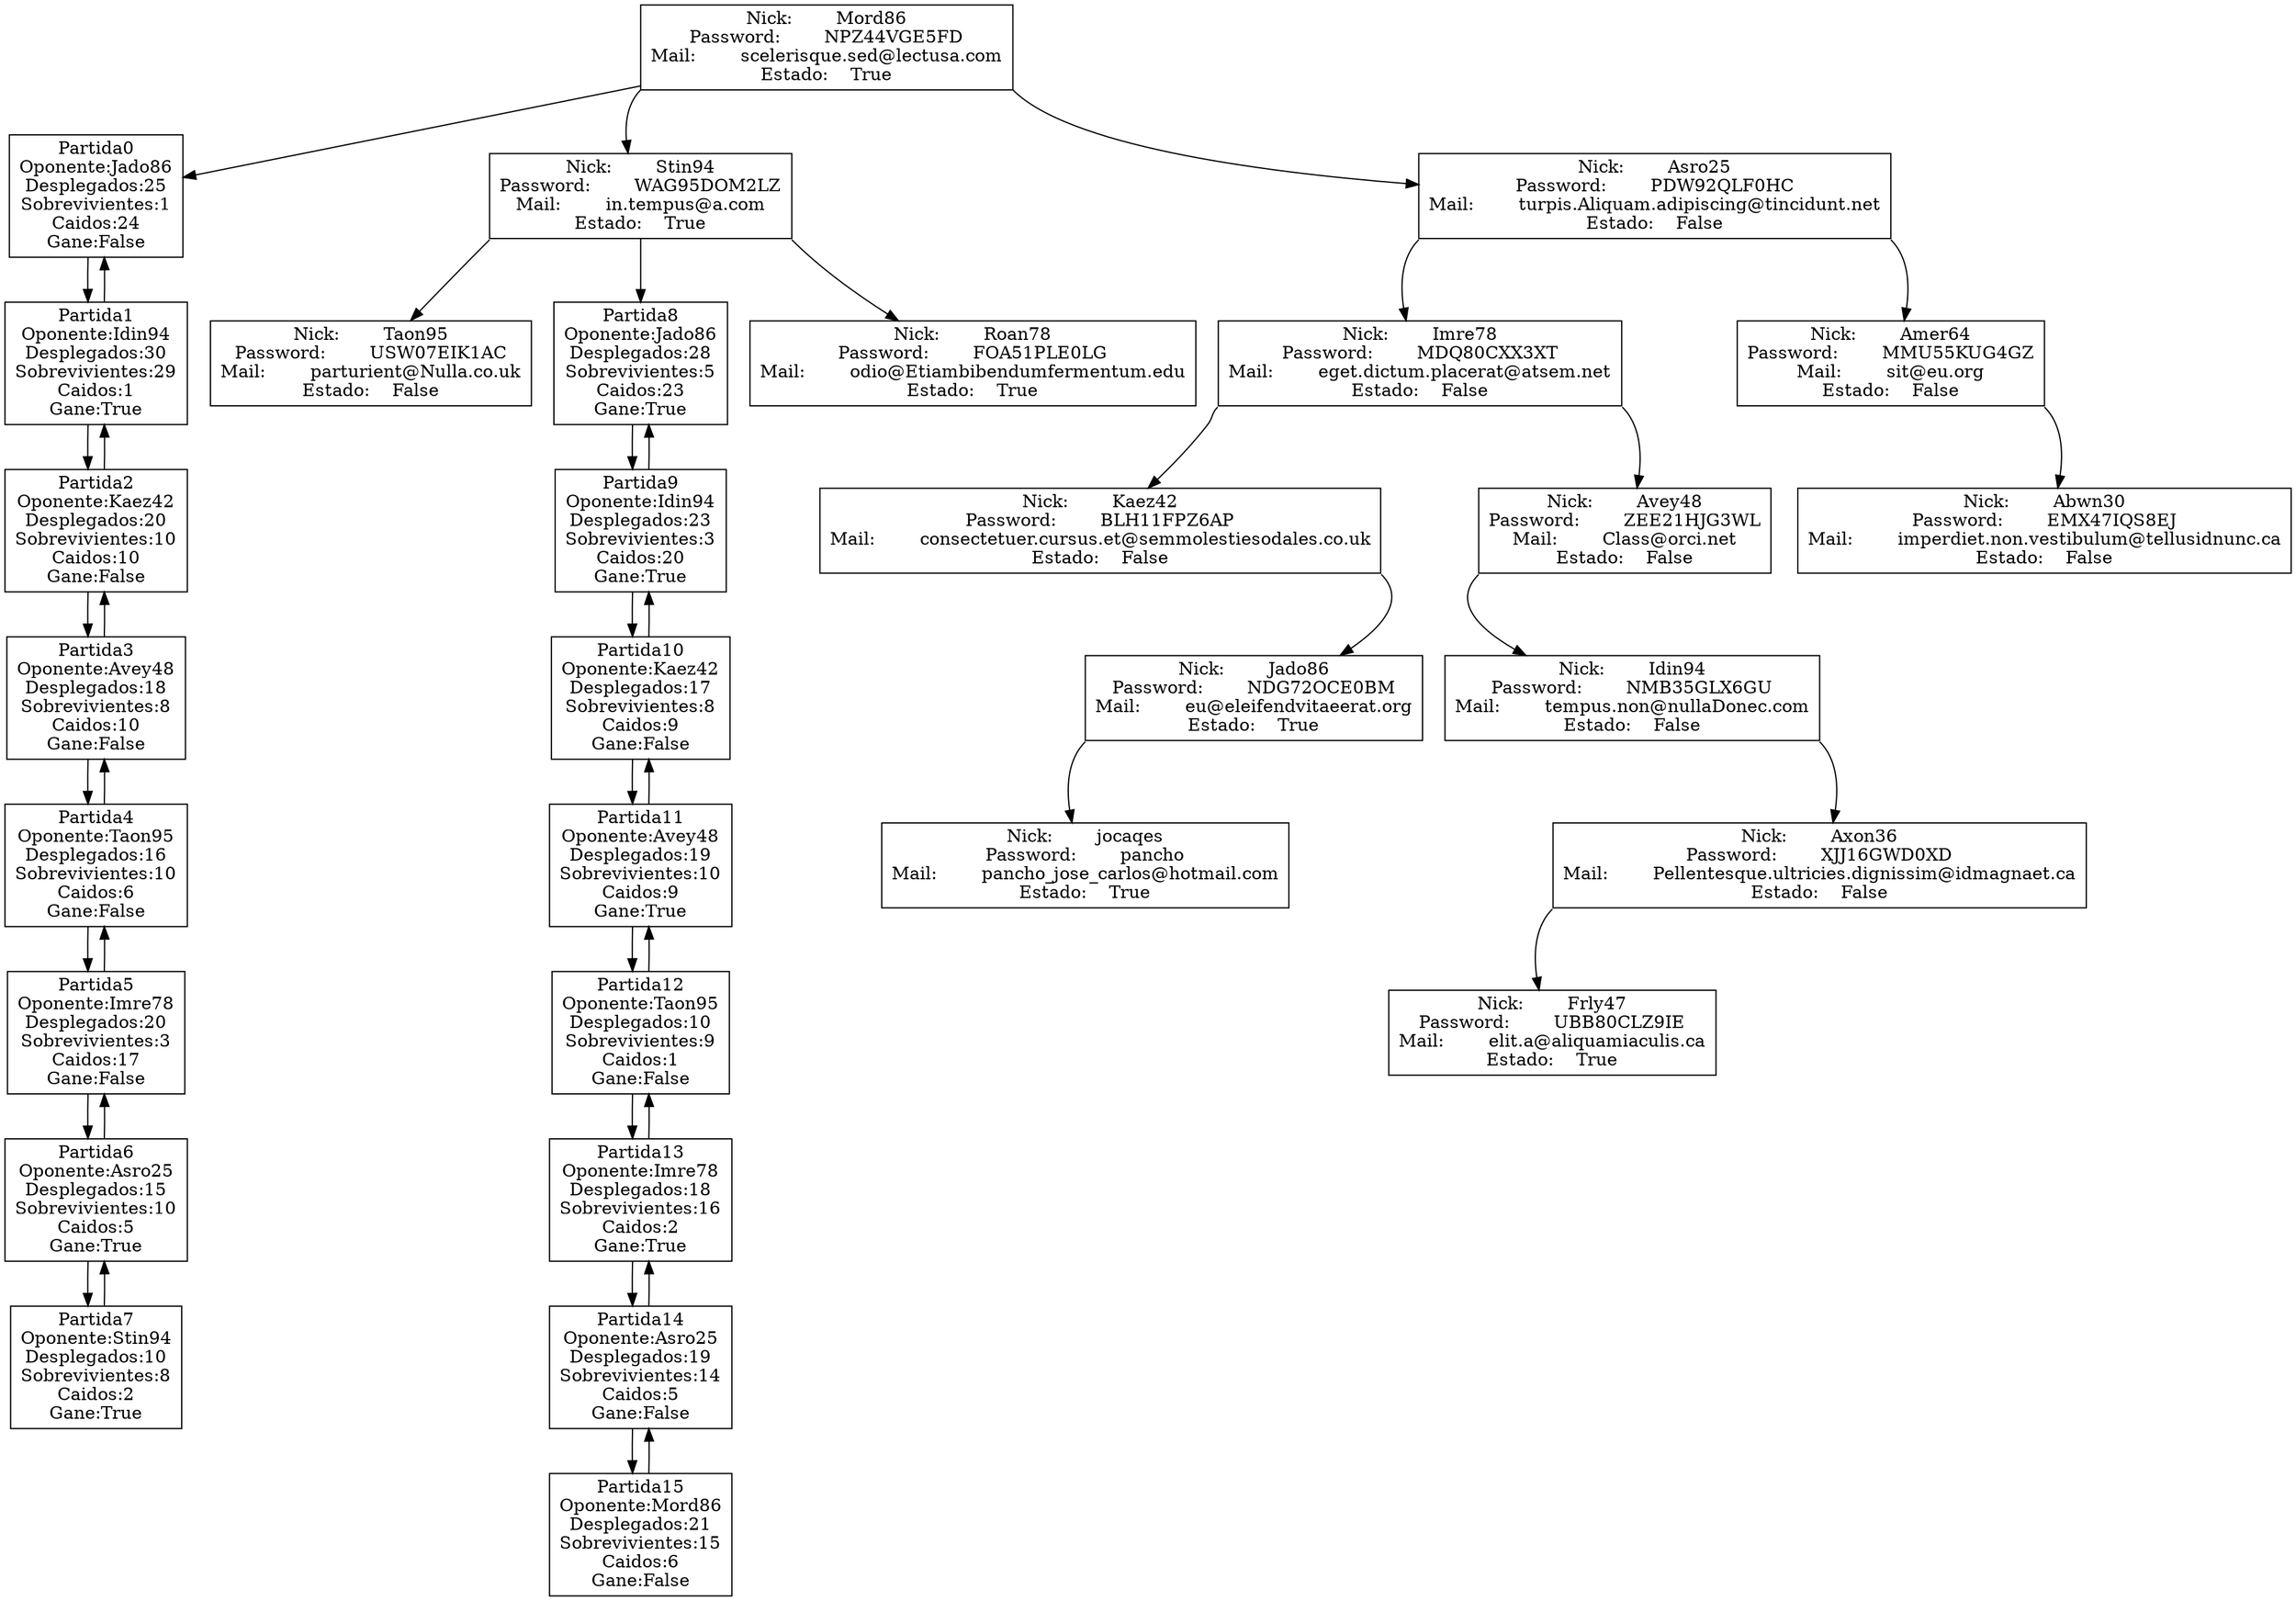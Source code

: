 digraph g{
Mord86[label="Nick:	Mord86
Password:	NPZ44VGE5FD
Mail:	scelerisque.sed@lectusa.com
Estado:	True";shape=box]
Mord86->juego0;
juego0[label="Partida0
Oponente:Jado86
Desplegados:25
Sobrevivientes:1
Caidos:24
Gane:False";shape=box];
juego1[label="Partida1
Oponente:Idin94
Desplegados:30
Sobrevivientes:29
Caidos:1
Gane:True";shape=box];
juego1->juego0;
juego0->juego1;
juego2[label="Partida2
Oponente:Kaez42
Desplegados:20
Sobrevivientes:10
Caidos:10
Gane:False";shape=box];
juego2->juego1;
juego1->juego2;
juego3[label="Partida3
Oponente:Avey48
Desplegados:18
Sobrevivientes:8
Caidos:10
Gane:False";shape=box];
juego3->juego2;
juego2->juego3;
juego4[label="Partida4
Oponente:Taon95
Desplegados:16
Sobrevivientes:10
Caidos:6
Gane:False";shape=box];
juego4->juego3;
juego3->juego4;
juego5[label="Partida5
Oponente:Imre78
Desplegados:20
Sobrevivientes:3
Caidos:17
Gane:False";shape=box];
juego5->juego4;
juego4->juego5;
juego6[label="Partida6
Oponente:Asro25
Desplegados:15
Sobrevivientes:10
Caidos:5
Gane:True";shape=box];
juego6->juego5;
juego5->juego6;
juego7[label="Partida7
Oponente:Stin94
Desplegados:10
Sobrevivientes:8
Caidos:2
Gane:True";shape=box];
juego7->juego6;
juego6->juego7;
Mord86:sw->Stin94
Mord86:se->Asro25
Stin94[label="Nick:	Stin94
Password:	WAG95DOM2LZ
Mail:	in.tempus@a.com
Estado:	True";shape=box]
Stin94->juego8;
juego8[label="Partida8
Oponente:Jado86
Desplegados:28
Sobrevivientes:5
Caidos:23
Gane:True";shape=box];
juego9[label="Partida9
Oponente:Idin94
Desplegados:23
Sobrevivientes:3
Caidos:20
Gane:True";shape=box];
juego9->juego8;
juego8->juego9;
juego10[label="Partida10
Oponente:Kaez42
Desplegados:17
Sobrevivientes:8
Caidos:9
Gane:False";shape=box];
juego10->juego9;
juego9->juego10;
juego11[label="Partida11
Oponente:Avey48
Desplegados:19
Sobrevivientes:10
Caidos:9
Gane:True";shape=box];
juego11->juego10;
juego10->juego11;
juego12[label="Partida12
Oponente:Taon95
Desplegados:10
Sobrevivientes:9
Caidos:1
Gane:False";shape=box];
juego12->juego11;
juego11->juego12;
juego13[label="Partida13
Oponente:Imre78
Desplegados:18
Sobrevivientes:16
Caidos:2
Gane:True";shape=box];
juego13->juego12;
juego12->juego13;
juego14[label="Partida14
Oponente:Asro25
Desplegados:19
Sobrevivientes:14
Caidos:5
Gane:False";shape=box];
juego14->juego13;
juego13->juego14;
juego15[label="Partida15
Oponente:Mord86
Desplegados:21
Sobrevivientes:15
Caidos:6
Gane:False";shape=box];
juego15->juego14;
juego14->juego15;
Stin94:sw->Taon95
Stin94:se->Roan78
Taon95[label="Nick:	Taon95
Password:	USW07EIK1AC
Mail:	parturient@Nulla.co.uk
Estado:	False";shape=box]
Roan78[label="Nick:	Roan78
Password:	FOA51PLE0LG
Mail:	odio@Etiambibendumfermentum.edu
Estado:	True";shape=box]
Asro25[label="Nick:	Asro25
Password:	PDW92QLF0HC
Mail:	turpis.Aliquam.adipiscing@tincidunt.net
Estado:	False";shape=box]
Asro25:sw->Imre78
Asro25:se->Amer64
Imre78[label="Nick:	Imre78
Password:	MDQ80CXX3XT
Mail:	eget.dictum.placerat@atsem.net
Estado:	False";shape=box]
Imre78:sw->Kaez42
Imre78:se->Avey48
Kaez42[label="Nick:	Kaez42
Password:	BLH11FPZ6AP
Mail:	consectetuer.cursus.et@semmolestiesodales.co.uk
Estado:	False";shape=box]
Kaez42:se->Jado86
Jado86[label="Nick:	Jado86
Password:	NDG72OCE0BM
Mail:	eu@eleifendvitaeerat.org
Estado:	True";shape=box]
Jado86:sw->jocaqes
jocaqes[label="Nick:	jocaqes
Password:	pancho
Mail:	pancho_jose_carlos@hotmail.com
Estado:	True";shape=box]
Avey48[label="Nick:	Avey48
Password:	ZEE21HJG3WL
Mail:	Class@orci.net
Estado:	False";shape=box]
Avey48:sw->Idin94
Idin94[label="Nick:	Idin94
Password:	NMB35GLX6GU
Mail:	tempus.non@nullaDonec.com
Estado:	False";shape=box]
Idin94:se->Axon36
Axon36[label="Nick:	Axon36
Password:	XJJ16GWD0XD
Mail:	Pellentesque.ultricies.dignissim@idmagnaet.ca
Estado:	False";shape=box]
Axon36:sw->Frly47
Frly47[label="Nick:	Frly47
Password:	UBB80CLZ9IE
Mail:	elit.a@aliquamiaculis.ca
Estado:	True";shape=box]
Amer64[label="Nick:	Amer64
Password:	MMU55KUG4GZ
Mail:	sit@eu.org
Estado:	False";shape=box]
Amer64:se->Abwn30
Abwn30[label="Nick:	Abwn30
Password:	EMX47IQS8EJ
Mail:	imperdiet.non.vestibulum@tellusidnunc.ca
Estado:	False";shape=box]
}